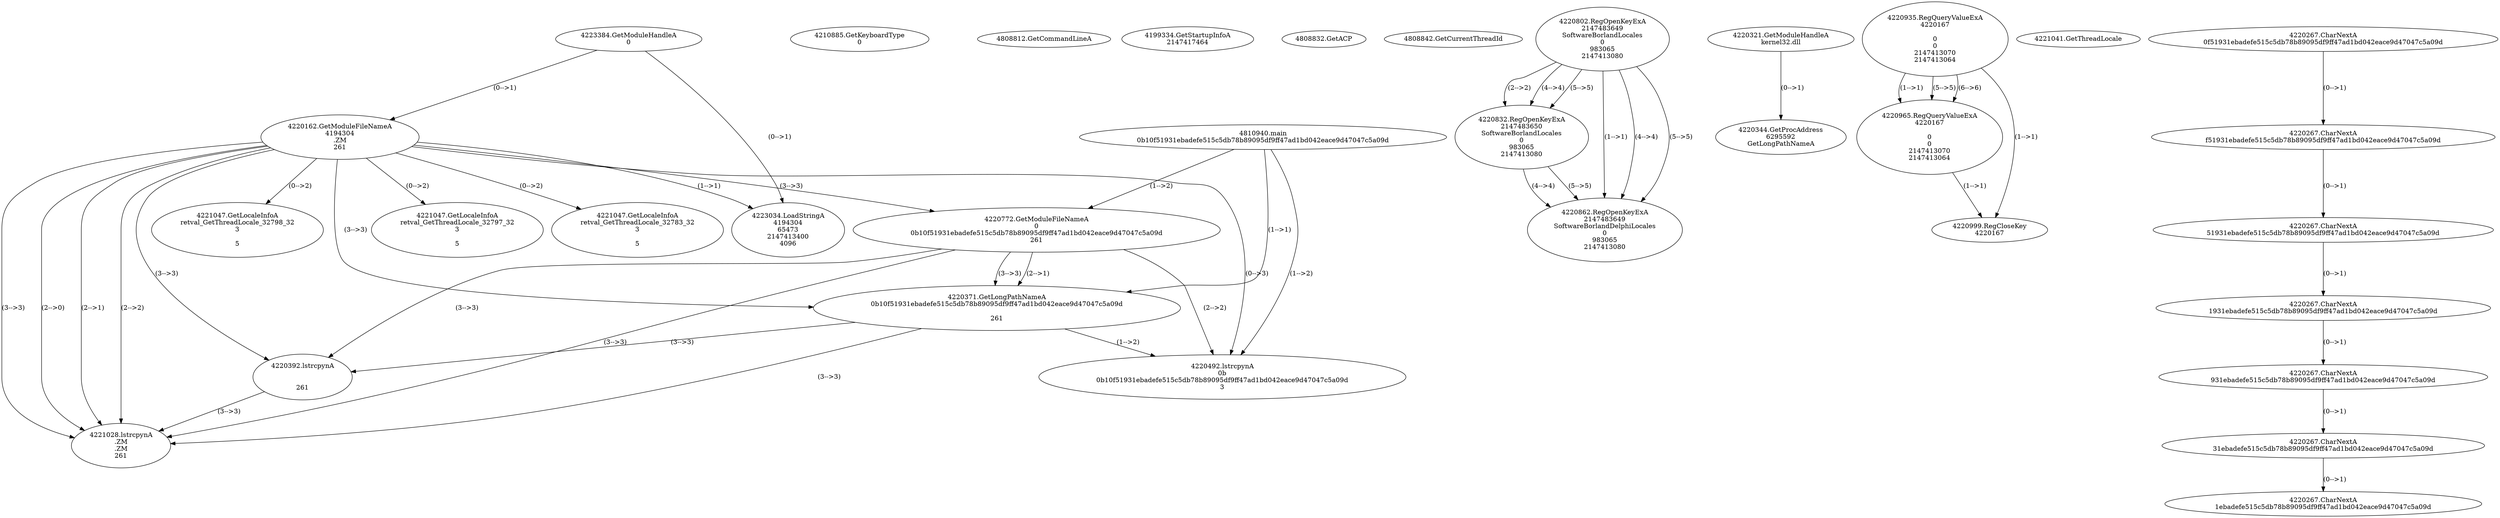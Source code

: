 // Global SCDG with merge call
digraph {
	0 [label="4810940.main
0b10f51931ebadefe515c5db78b89095df9ff47ad1bd042eace9d47047c5a09d"]
	1 [label="4223384.GetModuleHandleA
0"]
	2 [label="4210885.GetKeyboardType
0"]
	3 [label="4808812.GetCommandLineA
"]
	4 [label="4199334.GetStartupInfoA
2147417464"]
	5 [label="4808832.GetACP
"]
	6 [label="4808842.GetCurrentThreadId
"]
	7 [label="4220162.GetModuleFileNameA
4194304
.ZM
261"]
	1 -> 7 [label="(0-->1)"]
	8 [label="4220772.GetModuleFileNameA
0
0b10f51931ebadefe515c5db78b89095df9ff47ad1bd042eace9d47047c5a09d
261"]
	0 -> 8 [label="(1-->2)"]
	7 -> 8 [label="(3-->3)"]
	9 [label="4220802.RegOpenKeyExA
2147483649
Software\Borland\Locales
0
983065
2147413080"]
	10 [label="4220832.RegOpenKeyExA
2147483650
Software\Borland\Locales
0
983065
2147413080"]
	9 -> 10 [label="(2-->2)"]
	9 -> 10 [label="(4-->4)"]
	9 -> 10 [label="(5-->5)"]
	11 [label="4220862.RegOpenKeyExA
2147483649
Software\Borland\Delphi\Locales
0
983065
2147413080"]
	9 -> 11 [label="(1-->1)"]
	9 -> 11 [label="(4-->4)"]
	10 -> 11 [label="(4-->4)"]
	9 -> 11 [label="(5-->5)"]
	10 -> 11 [label="(5-->5)"]
	12 [label="4220321.GetModuleHandleA
kernel32.dll"]
	13 [label="4220344.GetProcAddress
6295592
GetLongPathNameA"]
	12 -> 13 [label="(0-->1)"]
	14 [label="4220371.GetLongPathNameA
0b10f51931ebadefe515c5db78b89095df9ff47ad1bd042eace9d47047c5a09d

261"]
	0 -> 14 [label="(1-->1)"]
	8 -> 14 [label="(2-->1)"]
	7 -> 14 [label="(3-->3)"]
	8 -> 14 [label="(3-->3)"]
	15 [label="4220392.lstrcpynA


261"]
	7 -> 15 [label="(3-->3)"]
	8 -> 15 [label="(3-->3)"]
	14 -> 15 [label="(3-->3)"]
	16 [label="4220935.RegQueryValueExA
4220167

0
0
2147413070
2147413064"]
	17 [label="4220965.RegQueryValueExA
4220167

0
0
2147413070
2147413064"]
	16 -> 17 [label="(1-->1)"]
	16 -> 17 [label="(5-->5)"]
	16 -> 17 [label="(6-->6)"]
	18 [label="4220999.RegCloseKey
4220167"]
	16 -> 18 [label="(1-->1)"]
	17 -> 18 [label="(1-->1)"]
	19 [label="4221028.lstrcpynA
.ZM
.ZM
261"]
	7 -> 19 [label="(2-->1)"]
	7 -> 19 [label="(2-->2)"]
	7 -> 19 [label="(3-->3)"]
	8 -> 19 [label="(3-->3)"]
	14 -> 19 [label="(3-->3)"]
	15 -> 19 [label="(3-->3)"]
	7 -> 19 [label="(2-->0)"]
	20 [label="4221041.GetThreadLocale
"]
	21 [label="4221047.GetLocaleInfoA
retval_GetThreadLocale_32798_32
3

5"]
	7 -> 21 [label="(0-->2)"]
	22 [label="4223034.LoadStringA
4194304
65473
2147413400
4096"]
	1 -> 22 [label="(0-->1)"]
	7 -> 22 [label="(1-->1)"]
	23 [label="4221047.GetLocaleInfoA
retval_GetThreadLocale_32797_32
3

5"]
	7 -> 23 [label="(0-->2)"]
	24 [label="4220492.lstrcpynA
0b
0b10f51931ebadefe515c5db78b89095df9ff47ad1bd042eace9d47047c5a09d
3"]
	0 -> 24 [label="(1-->2)"]
	8 -> 24 [label="(2-->2)"]
	14 -> 24 [label="(1-->2)"]
	7 -> 24 [label="(0-->3)"]
	25 [label="4220267.CharNextA
0f51931ebadefe515c5db78b89095df9ff47ad1bd042eace9d47047c5a09d"]
	26 [label="4220267.CharNextA
f51931ebadefe515c5db78b89095df9ff47ad1bd042eace9d47047c5a09d"]
	25 -> 26 [label="(0-->1)"]
	27 [label="4220267.CharNextA
51931ebadefe515c5db78b89095df9ff47ad1bd042eace9d47047c5a09d"]
	26 -> 27 [label="(0-->1)"]
	28 [label="4220267.CharNextA
1931ebadefe515c5db78b89095df9ff47ad1bd042eace9d47047c5a09d"]
	27 -> 28 [label="(0-->1)"]
	29 [label="4220267.CharNextA
931ebadefe515c5db78b89095df9ff47ad1bd042eace9d47047c5a09d"]
	28 -> 29 [label="(0-->1)"]
	30 [label="4220267.CharNextA
31ebadefe515c5db78b89095df9ff47ad1bd042eace9d47047c5a09d"]
	29 -> 30 [label="(0-->1)"]
	31 [label="4220267.CharNextA
1ebadefe515c5db78b89095df9ff47ad1bd042eace9d47047c5a09d"]
	30 -> 31 [label="(0-->1)"]
	32 [label="4221047.GetLocaleInfoA
retval_GetThreadLocale_32783_32
3

5"]
	7 -> 32 [label="(0-->2)"]
}
